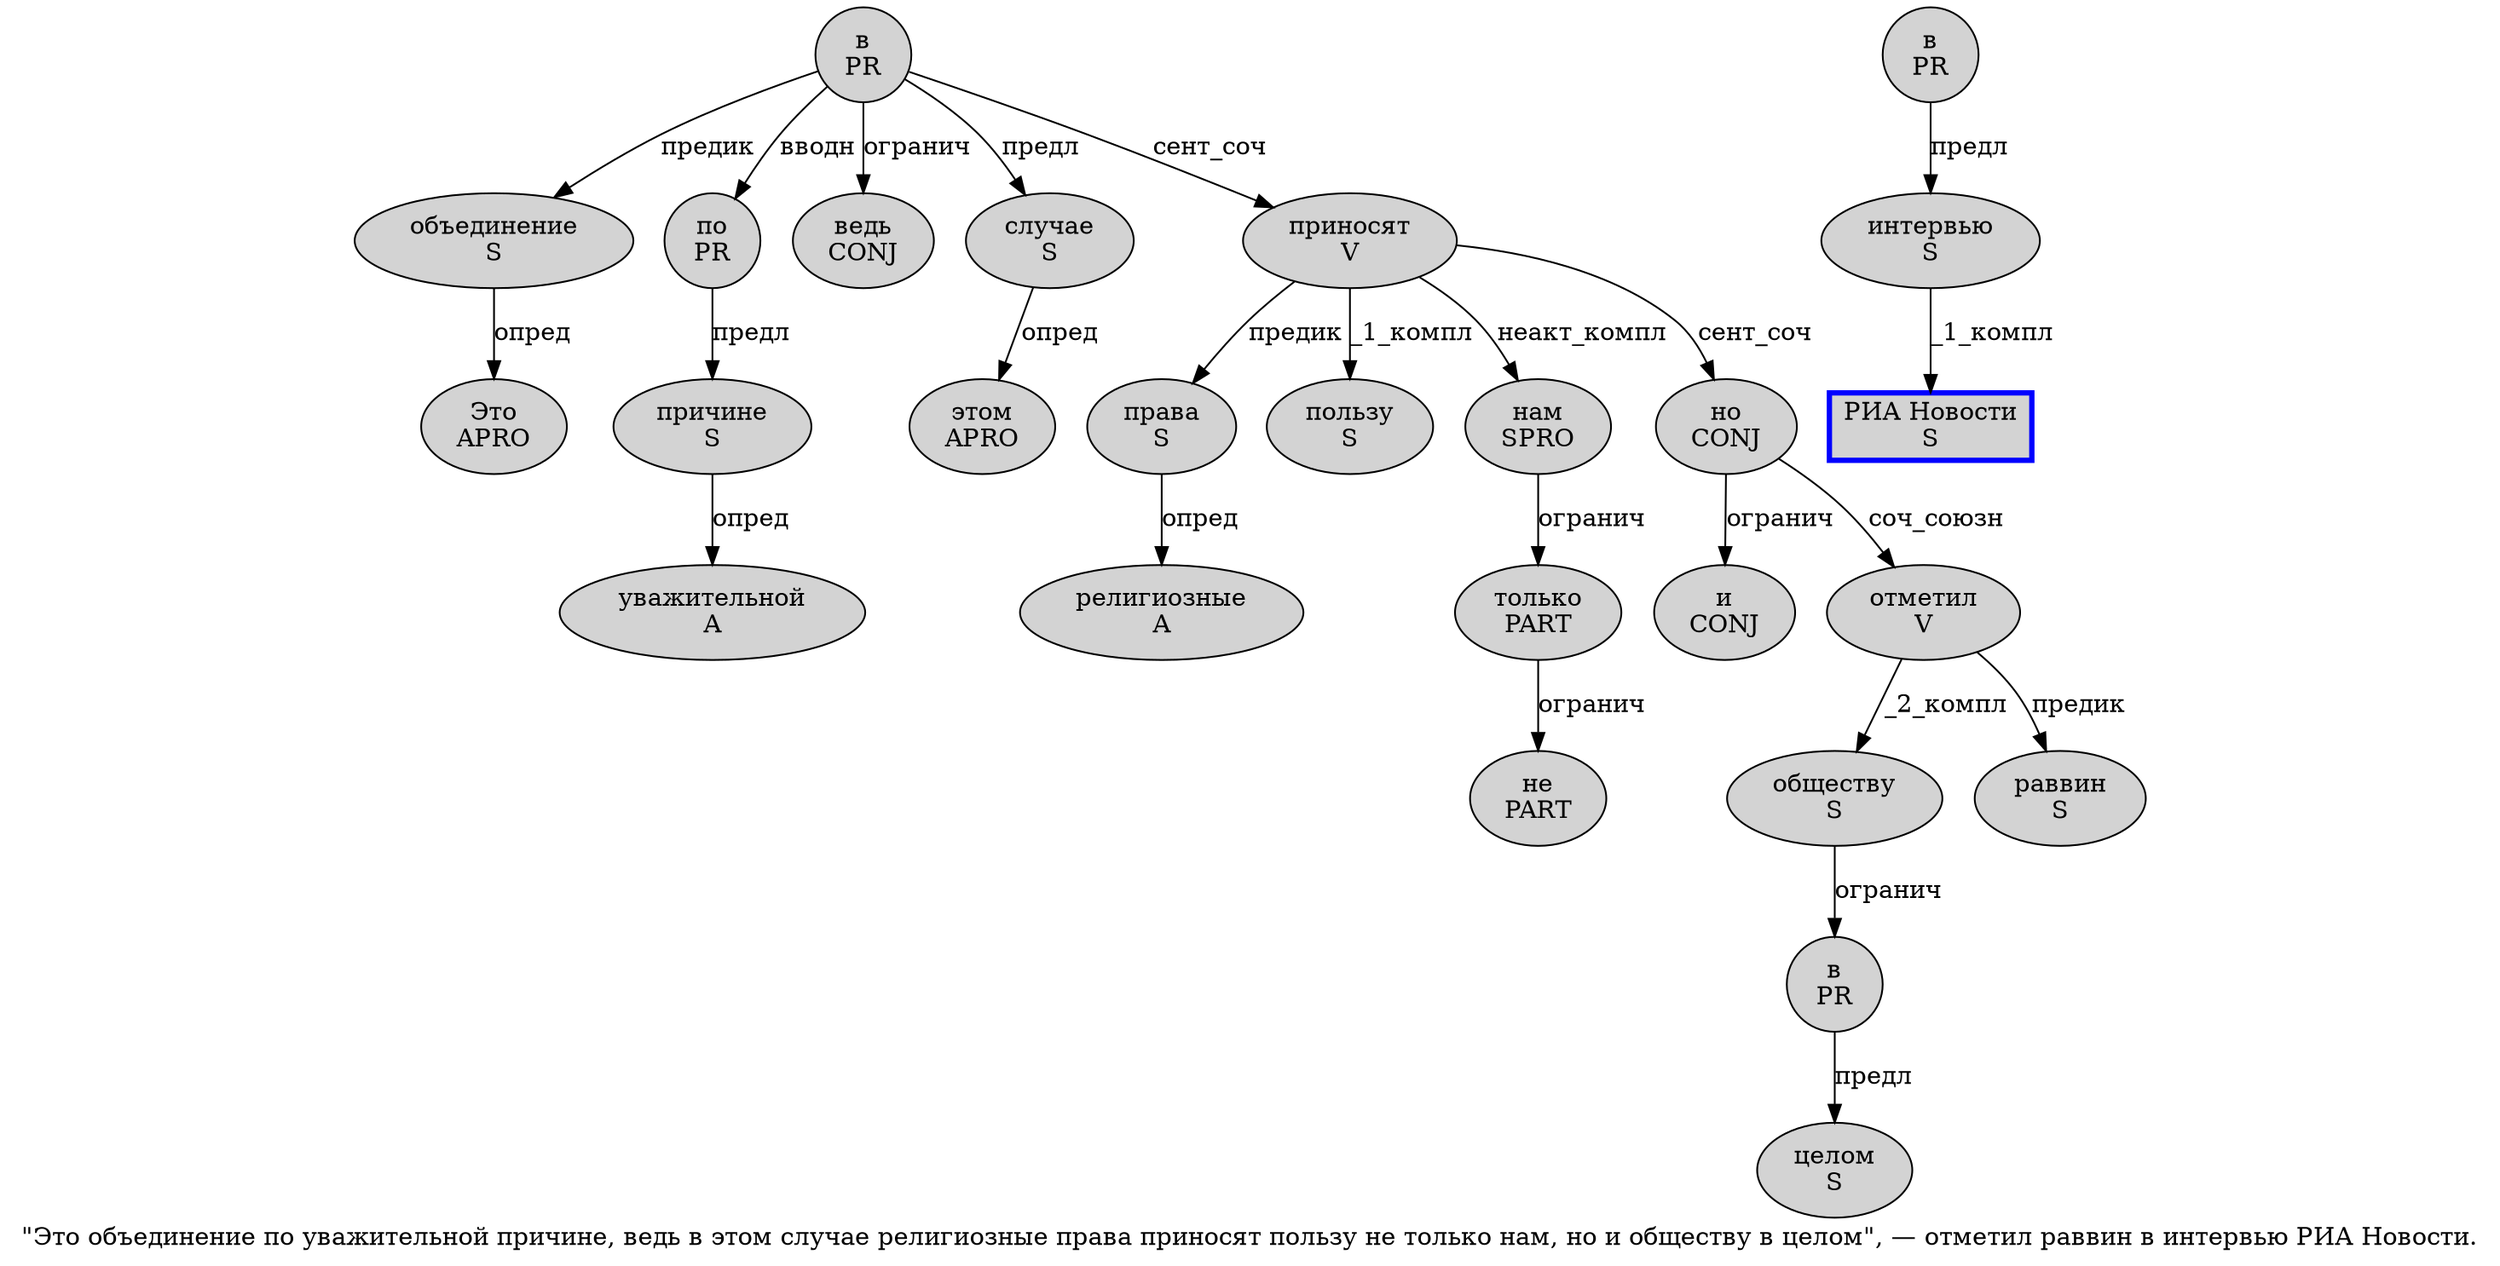digraph SENTENCE_1415 {
	graph [label="\"Это объединение по уважительной причине, ведь в этом случае религиозные права приносят пользу не только нам, но и обществу в целом\", — отметил раввин в интервью РИА Новости."]
	node [style=filled]
		1 [label="Это
APRO" color="" fillcolor=lightgray penwidth=1 shape=ellipse]
		2 [label="объединение
S" color="" fillcolor=lightgray penwidth=1 shape=ellipse]
		3 [label="по
PR" color="" fillcolor=lightgray penwidth=1 shape=ellipse]
		4 [label="уважительной
A" color="" fillcolor=lightgray penwidth=1 shape=ellipse]
		5 [label="причине
S" color="" fillcolor=lightgray penwidth=1 shape=ellipse]
		7 [label="ведь
CONJ" color="" fillcolor=lightgray penwidth=1 shape=ellipse]
		8 [label="в
PR" color="" fillcolor=lightgray penwidth=1 shape=ellipse]
		9 [label="этом
APRO" color="" fillcolor=lightgray penwidth=1 shape=ellipse]
		10 [label="случае
S" color="" fillcolor=lightgray penwidth=1 shape=ellipse]
		11 [label="религиозные
A" color="" fillcolor=lightgray penwidth=1 shape=ellipse]
		12 [label="права
S" color="" fillcolor=lightgray penwidth=1 shape=ellipse]
		13 [label="приносят
V" color="" fillcolor=lightgray penwidth=1 shape=ellipse]
		14 [label="пользу
S" color="" fillcolor=lightgray penwidth=1 shape=ellipse]
		15 [label="не
PART" color="" fillcolor=lightgray penwidth=1 shape=ellipse]
		16 [label="только
PART" color="" fillcolor=lightgray penwidth=1 shape=ellipse]
		17 [label="нам
SPRO" color="" fillcolor=lightgray penwidth=1 shape=ellipse]
		19 [label="но
CONJ" color="" fillcolor=lightgray penwidth=1 shape=ellipse]
		20 [label="и
CONJ" color="" fillcolor=lightgray penwidth=1 shape=ellipse]
		21 [label="обществу
S" color="" fillcolor=lightgray penwidth=1 shape=ellipse]
		22 [label="в
PR" color="" fillcolor=lightgray penwidth=1 shape=ellipse]
		23 [label="целом
S" color="" fillcolor=lightgray penwidth=1 shape=ellipse]
		27 [label="отметил
V" color="" fillcolor=lightgray penwidth=1 shape=ellipse]
		28 [label="раввин
S" color="" fillcolor=lightgray penwidth=1 shape=ellipse]
		29 [label="в
PR" color="" fillcolor=lightgray penwidth=1 shape=ellipse]
		30 [label="интервью
S" color="" fillcolor=lightgray penwidth=1 shape=ellipse]
		31 [label="РИА Новости
S" color=blue fillcolor=lightgray penwidth=3 shape=box]
			16 -> 15 [label="огранич"]
			22 -> 23 [label="предл"]
			10 -> 9 [label="опред"]
			12 -> 11 [label="опред"]
			5 -> 4 [label="опред"]
			13 -> 12 [label="предик"]
			13 -> 14 [label="_1_компл"]
			13 -> 17 [label="неакт_компл"]
			13 -> 19 [label="сент_соч"]
			21 -> 22 [label="огранич"]
			27 -> 21 [label="_2_компл"]
			27 -> 28 [label="предик"]
			30 -> 31 [label="_1_компл"]
			17 -> 16 [label="огранич"]
			3 -> 5 [label="предл"]
			2 -> 1 [label="опред"]
			19 -> 20 [label="огранич"]
			19 -> 27 [label="соч_союзн"]
			8 -> 2 [label="предик"]
			8 -> 3 [label="вводн"]
			8 -> 7 [label="огранич"]
			8 -> 10 [label="предл"]
			8 -> 13 [label="сент_соч"]
			29 -> 30 [label="предл"]
}